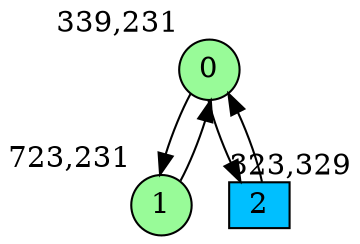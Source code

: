 digraph G {
graph [bgcolor=white]
node [shape=circle, style = filled, fillcolor=white,fixedsize=true, width=0.4, height=0.3 ]
0[xlabel="339,231", pos = "0.25,1.53125!", fillcolor=palegreen ];
1[xlabel="723,231", pos = "6.25,1.53125!", fillcolor=palegreen ];
2[xlabel="323,329", pos = "0,0!", fillcolor=deepskyblue, shape=box ];
0->1 ;
0->2 ;
1->0 ;
2->0 ;
}

